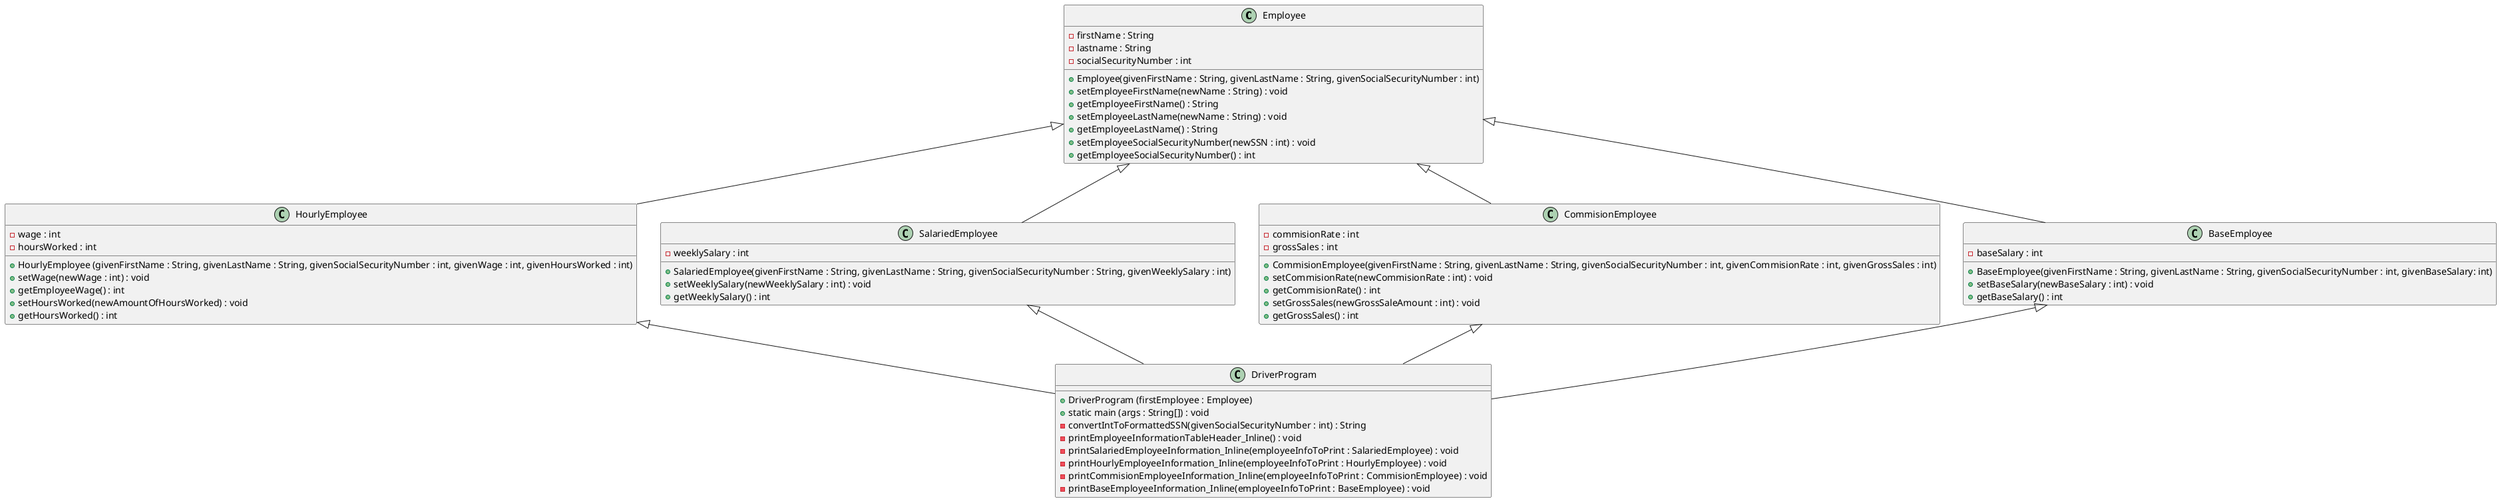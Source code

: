 @startuml
'https://plantuml.com/class-diagram

class Employee
{
    - firstName : String
    - lastname : String
    - socialSecurityNumber : int

    + Employee(givenFirstName : String, givenLastName : String, givenSocialSecurityNumber : int)
    + setEmployeeFirstName(newName : String) : void
    + getEmployeeFirstName() : String
    + setEmployeeLastName(newName : String) : void
    + getEmployeeLastName() : String
    + setEmployeeSocialSecurityNumber(newSSN : int) : void
    + getEmployeeSocialSecurityNumber() : int
}

class HourlyEmployee
{
    - wage : int
    - hoursWorked : int
    + HourlyEmployee (givenFirstName : String, givenLastName : String, givenSocialSecurityNumber : int, givenWage : int, givenHoursWorked : int)
    + setWage(newWage : int) : void
    + getEmployeeWage() : int
    + setHoursWorked(newAmountOfHoursWorked) : void
    + getHoursWorked() : int
}

class SalariedEmployee
{
    - weeklySalary : int

    + SalariedEmployee(givenFirstName : String, givenLastName : String, givenSocialSecurityNumber : String, givenWeeklySalary : int)
    + setWeeklySalary(newWeeklySalary : int) : void
    + getWeeklySalary() : int
}

class CommisionEmployee
{
    - commisionRate : int
    - grossSales : int
    + CommisionEmployee(givenFirstName : String, givenLastName : String, givenSocialSecurityNumber : int, givenCommisionRate : int, givenGrossSales : int)
    + setCommisionRate(newCommisionRate : int) : void
    + getCommisionRate() : int
    + setGrossSales(newGrossSaleAmount : int) : void
    + getGrossSales() : int
}

class BaseEmployee
{
    - baseSalary : int
    + BaseEmployee(givenFirstName : String, givenLastName : String, givenSocialSecurityNumber : int, givenBaseSalary: int)
    + setBaseSalary(newBaseSalary : int) : void
    + getBaseSalary() : int
}

class DriverProgram
{
    + DriverProgram (firstEmployee : Employee)
    + static main (args : String[]) : void
    - convertIntToFormattedSSN(givenSocialSecurityNumber : int) : String
    - printEmployeeInformationTableHeader_Inline() : void
    - printSalariedEmployeeInformation_Inline(employeeInfoToPrint : SalariedEmployee) : void
    - printHourlyEmployeeInformation_Inline(employeeInfoToPrint : HourlyEmployee) : void
    - printCommisionEmployeeInformation_Inline(employeeInfoToPrint : CommisionEmployee) : void
    - printBaseEmployeeInformation_Inline(employeeInfoToPrint : BaseEmployee) : void
}

Employee <|-- BaseEmployee
Employee <|-- CommisionEmployee
Employee <|-- SalariedEmployee
Employee <|-- HourlyEmployee

BaseEmployee <|-- DriverProgram
CommisionEmployee <|-- DriverProgram
SalariedEmployee <|-- DriverProgram
HourlyEmployee <|-- DriverProgram

@enduml